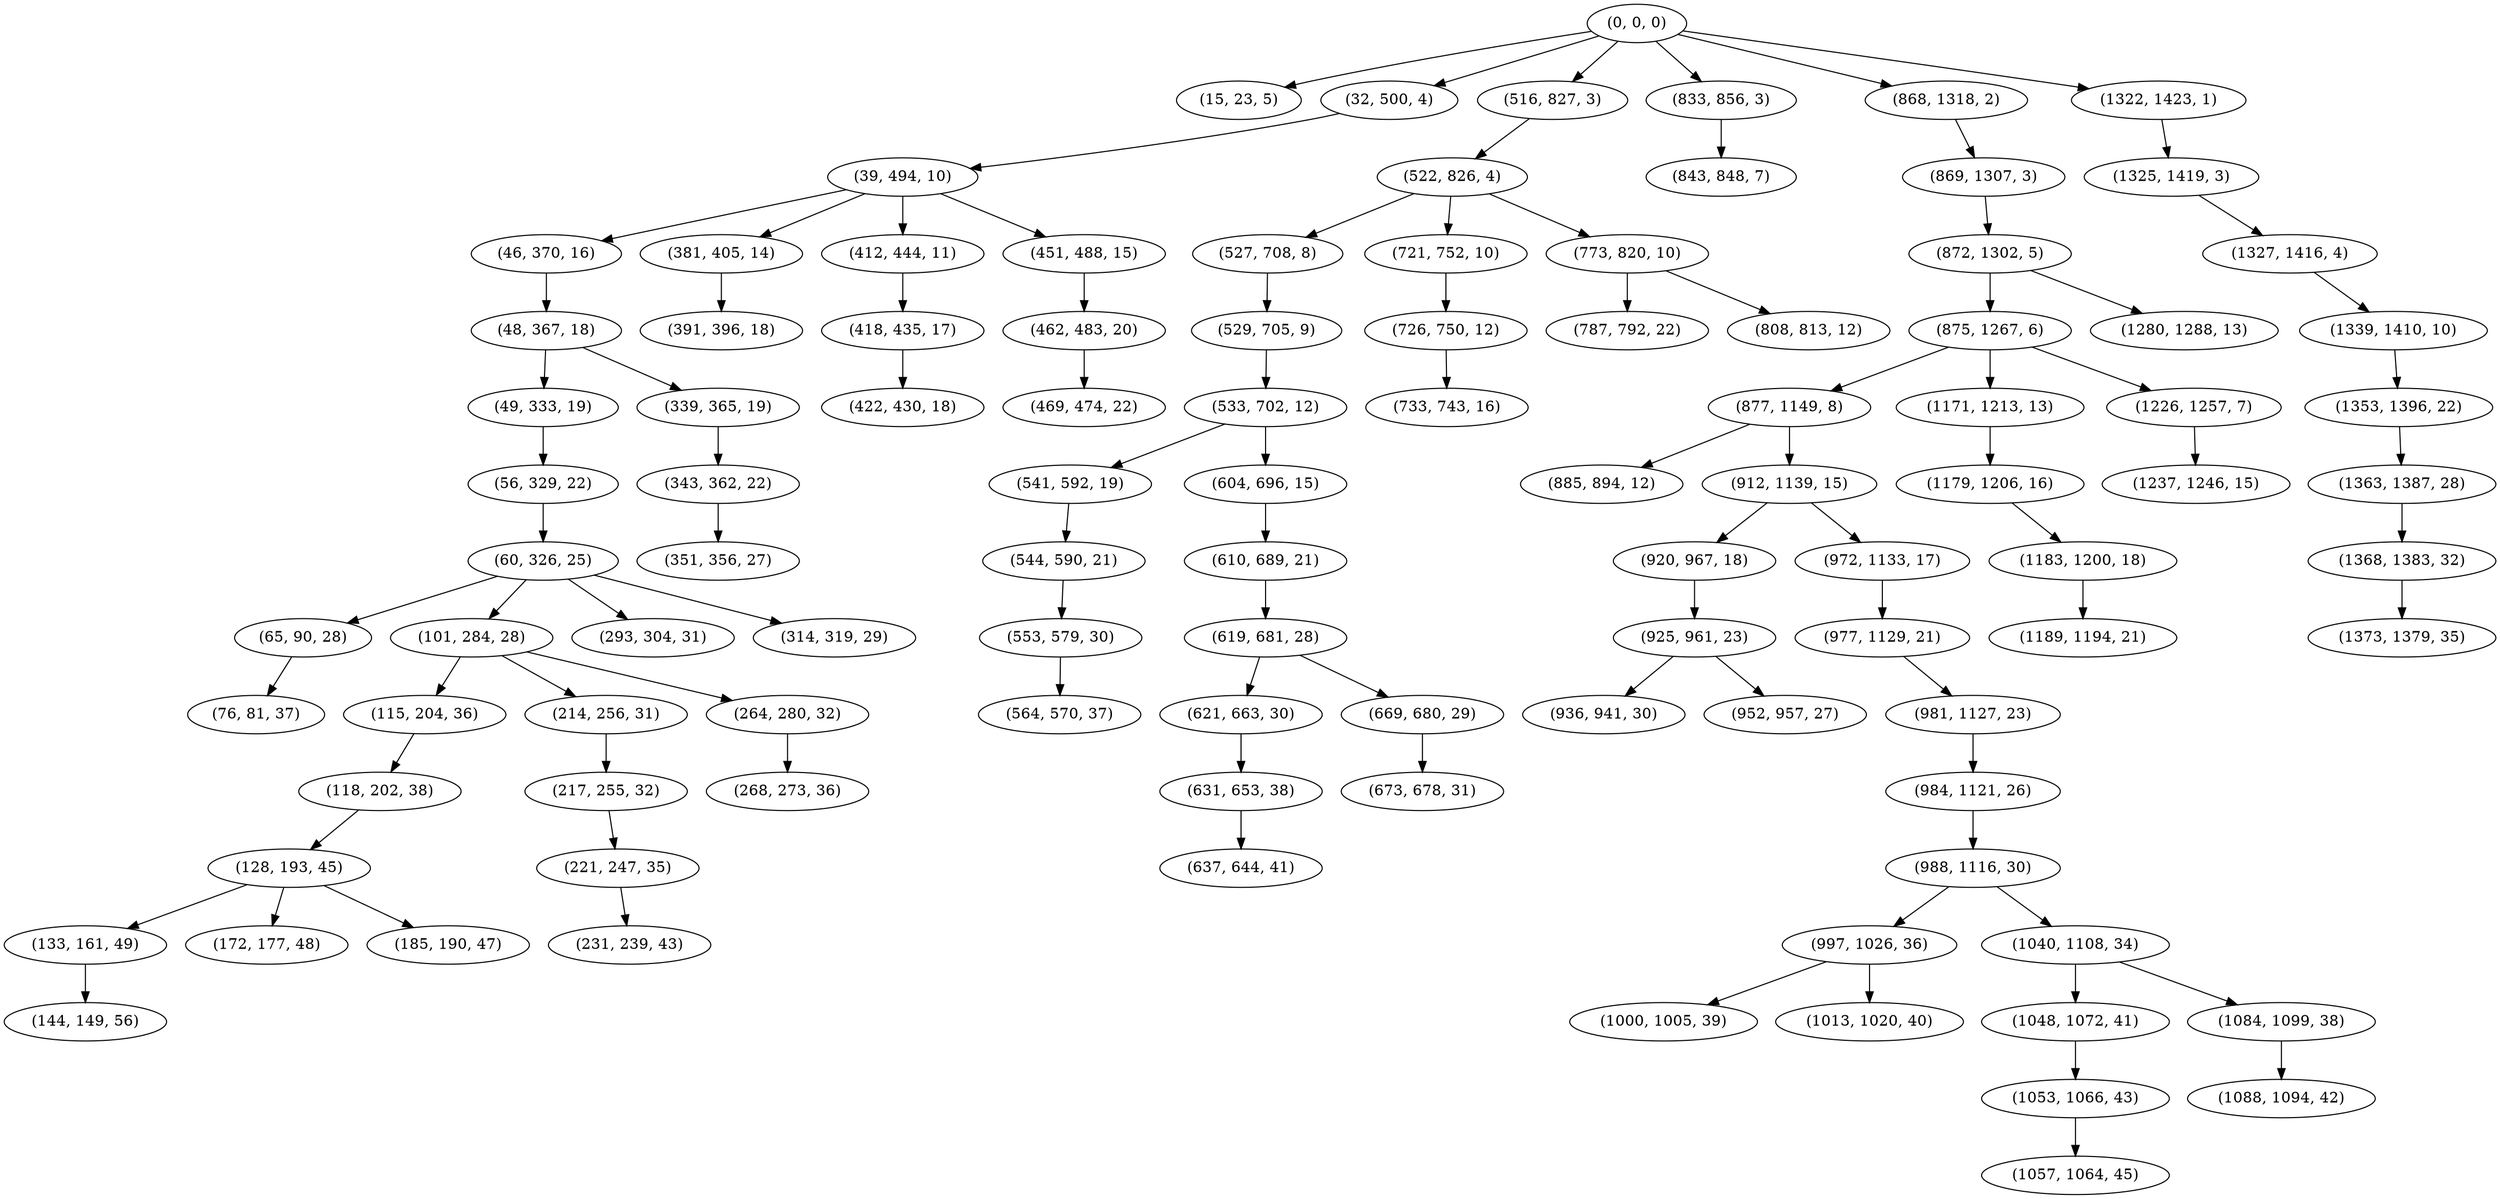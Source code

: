 digraph tree {
    "(0, 0, 0)";
    "(15, 23, 5)";
    "(32, 500, 4)";
    "(39, 494, 10)";
    "(46, 370, 16)";
    "(48, 367, 18)";
    "(49, 333, 19)";
    "(56, 329, 22)";
    "(60, 326, 25)";
    "(65, 90, 28)";
    "(76, 81, 37)";
    "(101, 284, 28)";
    "(115, 204, 36)";
    "(118, 202, 38)";
    "(128, 193, 45)";
    "(133, 161, 49)";
    "(144, 149, 56)";
    "(172, 177, 48)";
    "(185, 190, 47)";
    "(214, 256, 31)";
    "(217, 255, 32)";
    "(221, 247, 35)";
    "(231, 239, 43)";
    "(264, 280, 32)";
    "(268, 273, 36)";
    "(293, 304, 31)";
    "(314, 319, 29)";
    "(339, 365, 19)";
    "(343, 362, 22)";
    "(351, 356, 27)";
    "(381, 405, 14)";
    "(391, 396, 18)";
    "(412, 444, 11)";
    "(418, 435, 17)";
    "(422, 430, 18)";
    "(451, 488, 15)";
    "(462, 483, 20)";
    "(469, 474, 22)";
    "(516, 827, 3)";
    "(522, 826, 4)";
    "(527, 708, 8)";
    "(529, 705, 9)";
    "(533, 702, 12)";
    "(541, 592, 19)";
    "(544, 590, 21)";
    "(553, 579, 30)";
    "(564, 570, 37)";
    "(604, 696, 15)";
    "(610, 689, 21)";
    "(619, 681, 28)";
    "(621, 663, 30)";
    "(631, 653, 38)";
    "(637, 644, 41)";
    "(669, 680, 29)";
    "(673, 678, 31)";
    "(721, 752, 10)";
    "(726, 750, 12)";
    "(733, 743, 16)";
    "(773, 820, 10)";
    "(787, 792, 22)";
    "(808, 813, 12)";
    "(833, 856, 3)";
    "(843, 848, 7)";
    "(868, 1318, 2)";
    "(869, 1307, 3)";
    "(872, 1302, 5)";
    "(875, 1267, 6)";
    "(877, 1149, 8)";
    "(885, 894, 12)";
    "(912, 1139, 15)";
    "(920, 967, 18)";
    "(925, 961, 23)";
    "(936, 941, 30)";
    "(952, 957, 27)";
    "(972, 1133, 17)";
    "(977, 1129, 21)";
    "(981, 1127, 23)";
    "(984, 1121, 26)";
    "(988, 1116, 30)";
    "(997, 1026, 36)";
    "(1000, 1005, 39)";
    "(1013, 1020, 40)";
    "(1040, 1108, 34)";
    "(1048, 1072, 41)";
    "(1053, 1066, 43)";
    "(1057, 1064, 45)";
    "(1084, 1099, 38)";
    "(1088, 1094, 42)";
    "(1171, 1213, 13)";
    "(1179, 1206, 16)";
    "(1183, 1200, 18)";
    "(1189, 1194, 21)";
    "(1226, 1257, 7)";
    "(1237, 1246, 15)";
    "(1280, 1288, 13)";
    "(1322, 1423, 1)";
    "(1325, 1419, 3)";
    "(1327, 1416, 4)";
    "(1339, 1410, 10)";
    "(1353, 1396, 22)";
    "(1363, 1387, 28)";
    "(1368, 1383, 32)";
    "(1373, 1379, 35)";
    "(0, 0, 0)" -> "(15, 23, 5)";
    "(0, 0, 0)" -> "(32, 500, 4)";
    "(0, 0, 0)" -> "(516, 827, 3)";
    "(0, 0, 0)" -> "(833, 856, 3)";
    "(0, 0, 0)" -> "(868, 1318, 2)";
    "(0, 0, 0)" -> "(1322, 1423, 1)";
    "(32, 500, 4)" -> "(39, 494, 10)";
    "(39, 494, 10)" -> "(46, 370, 16)";
    "(39, 494, 10)" -> "(381, 405, 14)";
    "(39, 494, 10)" -> "(412, 444, 11)";
    "(39, 494, 10)" -> "(451, 488, 15)";
    "(46, 370, 16)" -> "(48, 367, 18)";
    "(48, 367, 18)" -> "(49, 333, 19)";
    "(48, 367, 18)" -> "(339, 365, 19)";
    "(49, 333, 19)" -> "(56, 329, 22)";
    "(56, 329, 22)" -> "(60, 326, 25)";
    "(60, 326, 25)" -> "(65, 90, 28)";
    "(60, 326, 25)" -> "(101, 284, 28)";
    "(60, 326, 25)" -> "(293, 304, 31)";
    "(60, 326, 25)" -> "(314, 319, 29)";
    "(65, 90, 28)" -> "(76, 81, 37)";
    "(101, 284, 28)" -> "(115, 204, 36)";
    "(101, 284, 28)" -> "(214, 256, 31)";
    "(101, 284, 28)" -> "(264, 280, 32)";
    "(115, 204, 36)" -> "(118, 202, 38)";
    "(118, 202, 38)" -> "(128, 193, 45)";
    "(128, 193, 45)" -> "(133, 161, 49)";
    "(128, 193, 45)" -> "(172, 177, 48)";
    "(128, 193, 45)" -> "(185, 190, 47)";
    "(133, 161, 49)" -> "(144, 149, 56)";
    "(214, 256, 31)" -> "(217, 255, 32)";
    "(217, 255, 32)" -> "(221, 247, 35)";
    "(221, 247, 35)" -> "(231, 239, 43)";
    "(264, 280, 32)" -> "(268, 273, 36)";
    "(339, 365, 19)" -> "(343, 362, 22)";
    "(343, 362, 22)" -> "(351, 356, 27)";
    "(381, 405, 14)" -> "(391, 396, 18)";
    "(412, 444, 11)" -> "(418, 435, 17)";
    "(418, 435, 17)" -> "(422, 430, 18)";
    "(451, 488, 15)" -> "(462, 483, 20)";
    "(462, 483, 20)" -> "(469, 474, 22)";
    "(516, 827, 3)" -> "(522, 826, 4)";
    "(522, 826, 4)" -> "(527, 708, 8)";
    "(522, 826, 4)" -> "(721, 752, 10)";
    "(522, 826, 4)" -> "(773, 820, 10)";
    "(527, 708, 8)" -> "(529, 705, 9)";
    "(529, 705, 9)" -> "(533, 702, 12)";
    "(533, 702, 12)" -> "(541, 592, 19)";
    "(533, 702, 12)" -> "(604, 696, 15)";
    "(541, 592, 19)" -> "(544, 590, 21)";
    "(544, 590, 21)" -> "(553, 579, 30)";
    "(553, 579, 30)" -> "(564, 570, 37)";
    "(604, 696, 15)" -> "(610, 689, 21)";
    "(610, 689, 21)" -> "(619, 681, 28)";
    "(619, 681, 28)" -> "(621, 663, 30)";
    "(619, 681, 28)" -> "(669, 680, 29)";
    "(621, 663, 30)" -> "(631, 653, 38)";
    "(631, 653, 38)" -> "(637, 644, 41)";
    "(669, 680, 29)" -> "(673, 678, 31)";
    "(721, 752, 10)" -> "(726, 750, 12)";
    "(726, 750, 12)" -> "(733, 743, 16)";
    "(773, 820, 10)" -> "(787, 792, 22)";
    "(773, 820, 10)" -> "(808, 813, 12)";
    "(833, 856, 3)" -> "(843, 848, 7)";
    "(868, 1318, 2)" -> "(869, 1307, 3)";
    "(869, 1307, 3)" -> "(872, 1302, 5)";
    "(872, 1302, 5)" -> "(875, 1267, 6)";
    "(872, 1302, 5)" -> "(1280, 1288, 13)";
    "(875, 1267, 6)" -> "(877, 1149, 8)";
    "(875, 1267, 6)" -> "(1171, 1213, 13)";
    "(875, 1267, 6)" -> "(1226, 1257, 7)";
    "(877, 1149, 8)" -> "(885, 894, 12)";
    "(877, 1149, 8)" -> "(912, 1139, 15)";
    "(912, 1139, 15)" -> "(920, 967, 18)";
    "(912, 1139, 15)" -> "(972, 1133, 17)";
    "(920, 967, 18)" -> "(925, 961, 23)";
    "(925, 961, 23)" -> "(936, 941, 30)";
    "(925, 961, 23)" -> "(952, 957, 27)";
    "(972, 1133, 17)" -> "(977, 1129, 21)";
    "(977, 1129, 21)" -> "(981, 1127, 23)";
    "(981, 1127, 23)" -> "(984, 1121, 26)";
    "(984, 1121, 26)" -> "(988, 1116, 30)";
    "(988, 1116, 30)" -> "(997, 1026, 36)";
    "(988, 1116, 30)" -> "(1040, 1108, 34)";
    "(997, 1026, 36)" -> "(1000, 1005, 39)";
    "(997, 1026, 36)" -> "(1013, 1020, 40)";
    "(1040, 1108, 34)" -> "(1048, 1072, 41)";
    "(1040, 1108, 34)" -> "(1084, 1099, 38)";
    "(1048, 1072, 41)" -> "(1053, 1066, 43)";
    "(1053, 1066, 43)" -> "(1057, 1064, 45)";
    "(1084, 1099, 38)" -> "(1088, 1094, 42)";
    "(1171, 1213, 13)" -> "(1179, 1206, 16)";
    "(1179, 1206, 16)" -> "(1183, 1200, 18)";
    "(1183, 1200, 18)" -> "(1189, 1194, 21)";
    "(1226, 1257, 7)" -> "(1237, 1246, 15)";
    "(1322, 1423, 1)" -> "(1325, 1419, 3)";
    "(1325, 1419, 3)" -> "(1327, 1416, 4)";
    "(1327, 1416, 4)" -> "(1339, 1410, 10)";
    "(1339, 1410, 10)" -> "(1353, 1396, 22)";
    "(1353, 1396, 22)" -> "(1363, 1387, 28)";
    "(1363, 1387, 28)" -> "(1368, 1383, 32)";
    "(1368, 1383, 32)" -> "(1373, 1379, 35)";
}
